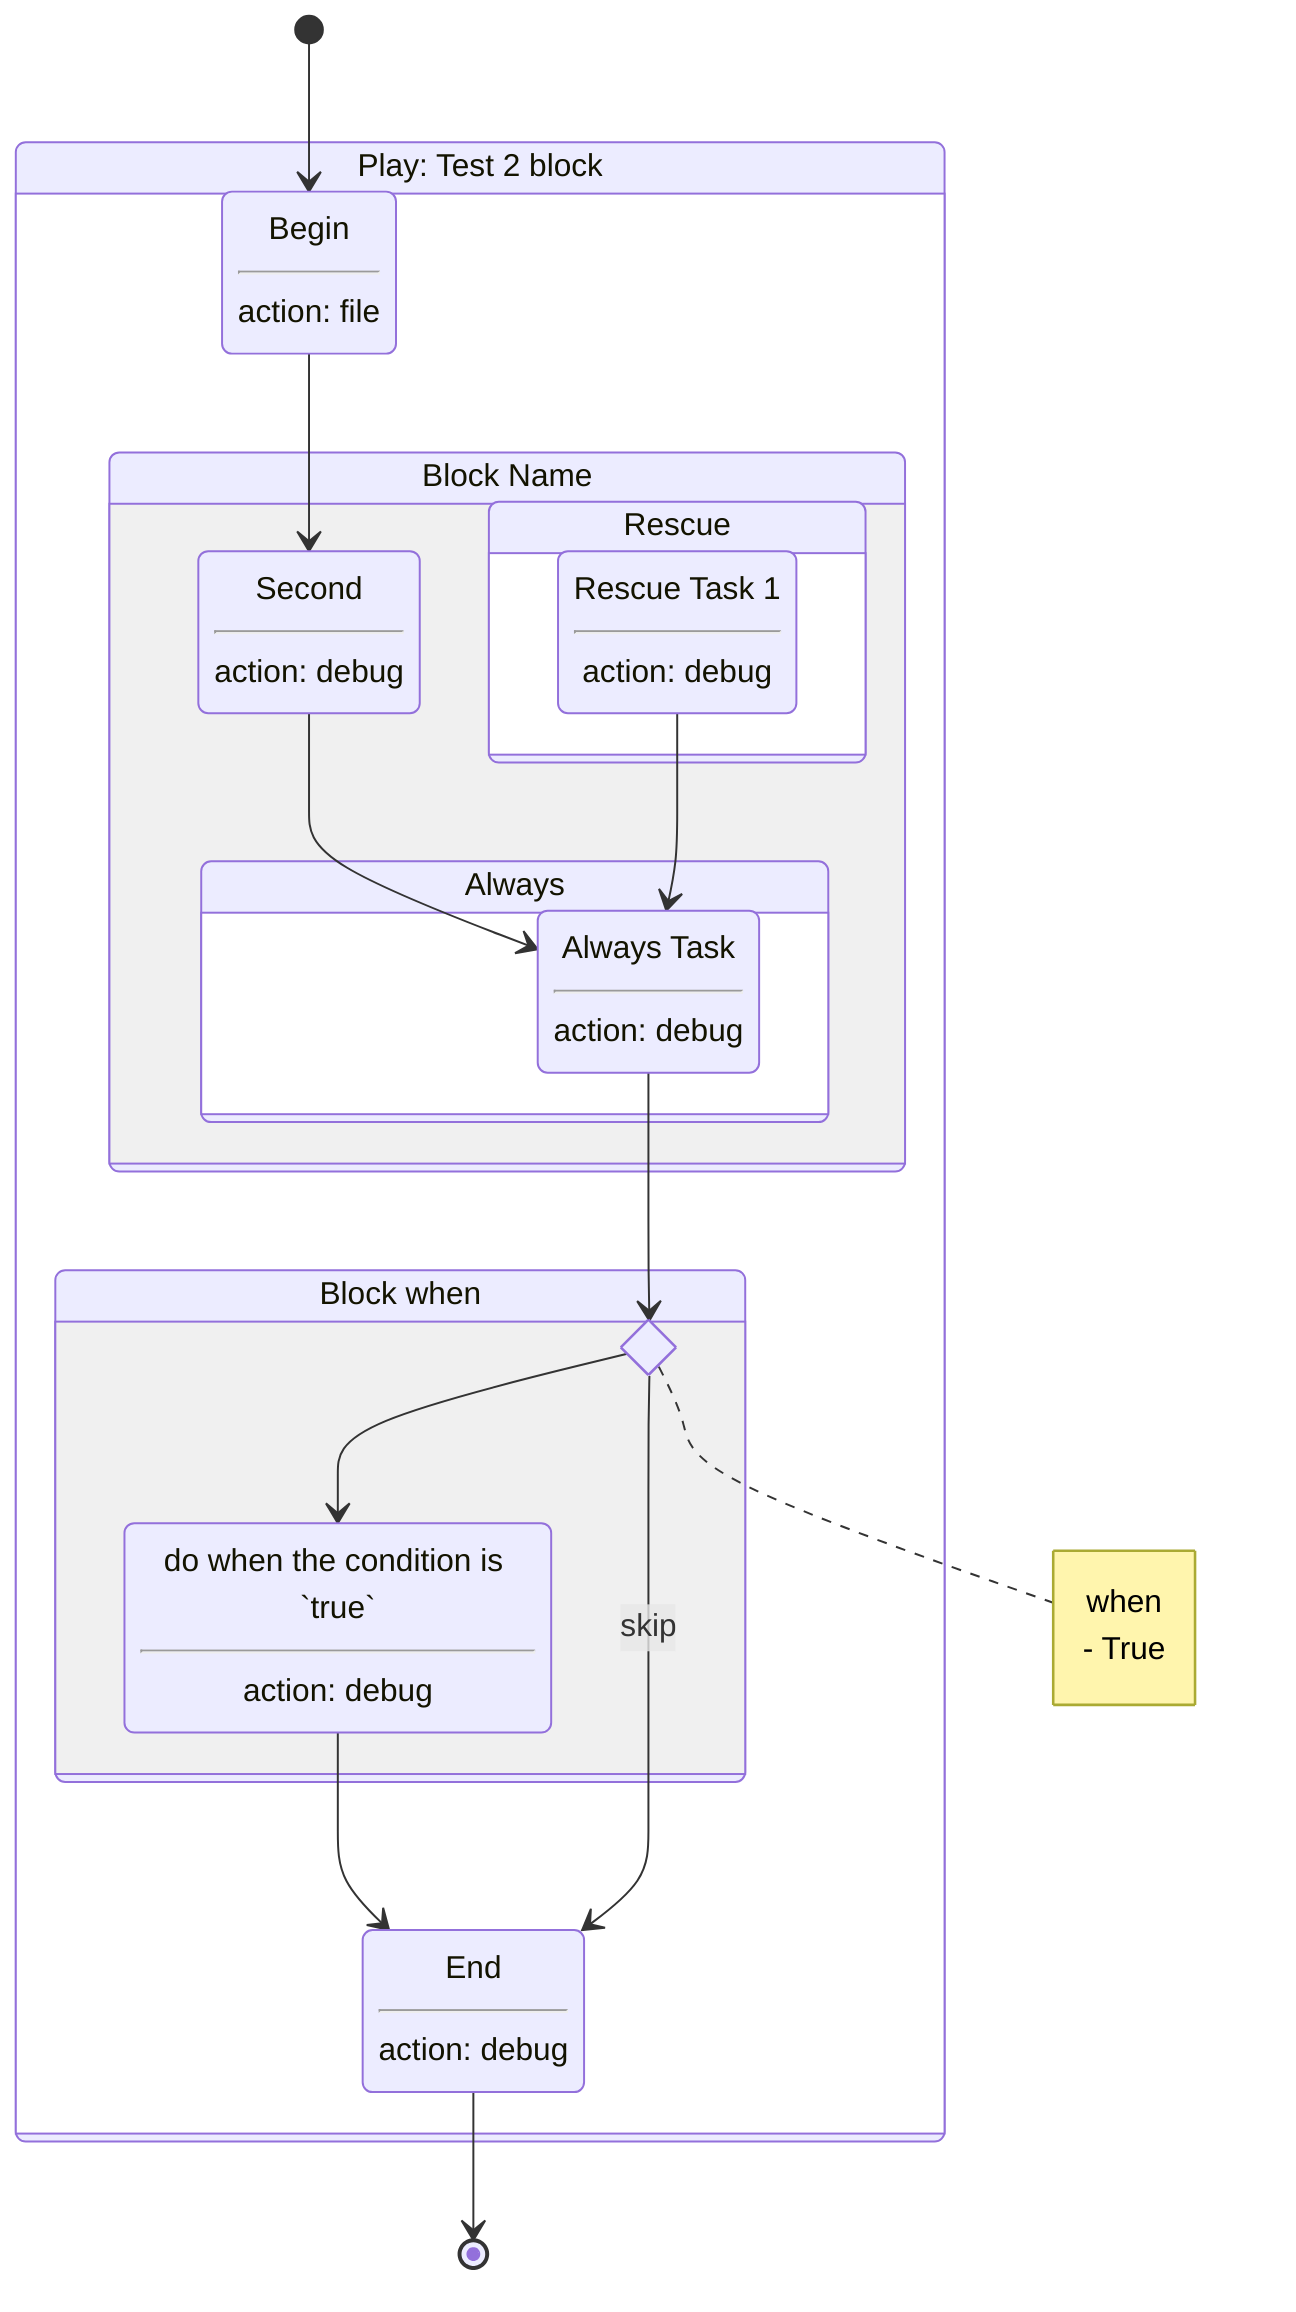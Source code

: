 stateDiagram-v2
    state "Play: Test 2 block" as play_1 {
        state "Begin<hr>action: file" as task_1
        block_1 : Block Name
        state block_1 {
            state "Second<hr>action: debug" as task_2
            block_1_always : Always
            state block_1_always {
                state "Always Task<hr>action: debug" as task_3
            }
            block_1_rescue : Rescue
            state block_1_rescue {
                state "Rescue Task 1<hr>action: debug" as task_4
            }
        }
        block_2 : Block when
        state block_2 {
            state task_5_when <<choice>>
            note right of task_5_when
                when
                 - True
            end note
            state "do when the condition is `true`<hr>action: debug" as task_5
        }
        state "End<hr>action: debug" as task_6
    }
    [*] --> task_1
    task_1 --> task_2
    task_2 --> task_3
    task_3 --> task_5_when
    task_4 --> task_3
    task_5_when --> task_5
    task_5 --> task_6
    task_5_when --> task_6 : skip
    task_6 --> [*]